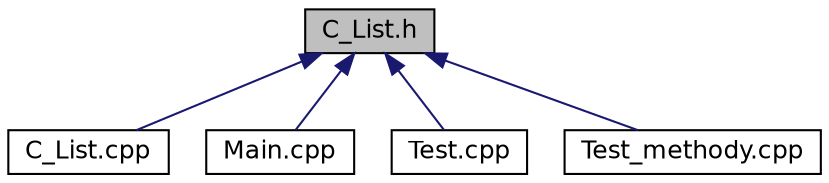digraph "C_List.h"
{
 // LATEX_PDF_SIZE
  edge [fontname="Helvetica",fontsize="12",labelfontname="Helvetica",labelfontsize="12"];
  node [fontname="Helvetica",fontsize="12",shape=record];
  Node1 [label="C_List.h",height=0.2,width=0.4,color="black", fillcolor="grey75", style="filled", fontcolor="black",tooltip=" "];
  Node1 -> Node2 [dir="back",color="midnightblue",fontsize="12",style="solid",fontname="Helvetica"];
  Node2 [label="C_List.cpp",height=0.2,width=0.4,color="black", fillcolor="white", style="filled",URL="$_c___list_8cpp.html",tooltip=" "];
  Node1 -> Node3 [dir="back",color="midnightblue",fontsize="12",style="solid",fontname="Helvetica"];
  Node3 [label="Main.cpp",height=0.2,width=0.4,color="black", fillcolor="white", style="filled",URL="$_main_8cpp.html",tooltip=" "];
  Node1 -> Node4 [dir="back",color="midnightblue",fontsize="12",style="solid",fontname="Helvetica"];
  Node4 [label="Test.cpp",height=0.2,width=0.4,color="black", fillcolor="white", style="filled",URL="$_test_8cpp.html",tooltip=" "];
  Node1 -> Node5 [dir="back",color="midnightblue",fontsize="12",style="solid",fontname="Helvetica"];
  Node5 [label="Test_methody.cpp",height=0.2,width=0.4,color="black", fillcolor="white", style="filled",URL="$_test__methody_8cpp.html",tooltip=" "];
}
